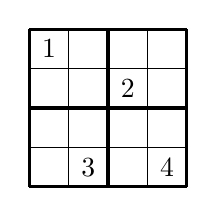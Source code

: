 % Sudoku
% Author: Roberto Bonvallet
\begin{tikzpicture}[scale=0.5]

\makeatletter
\ifx\c@row\undefined\newcounter{row}\fi
\ifx\c@col\undefined\newcounter{col}\fi
\makeatother

% \newcounter{row}
% \newcounter{col}

\newcommand\setrow[4]{
  \setcounter{col}{1}
  \foreach \n in {#1, #2, #3, #4} {
    \edef\x{\value{col} - 0.5}
    \edef\y{4.5 - \value{row}}
    \node[anchor=center] at (\x, \y) {\n};
    \stepcounter{col}
  }
  \stepcounter{row}
}

  \begin{scope}
    \draw (0, 0) grid (4, 4);
    \draw[very thick, scale=2] (0, 0) grid (2, 2);

    \setcounter{row}{1}
    \setrow {1}{ }  { }{ }
    \setrow { }{ }  {2}{ }
    \setrow { }{ }  { }{ }
    \setrow { }{3}  { }{4}

 %   \node[anchor=center] at (2, -1) {Grille $4 \times 4$};
  \end{scope}

\end{tikzpicture}